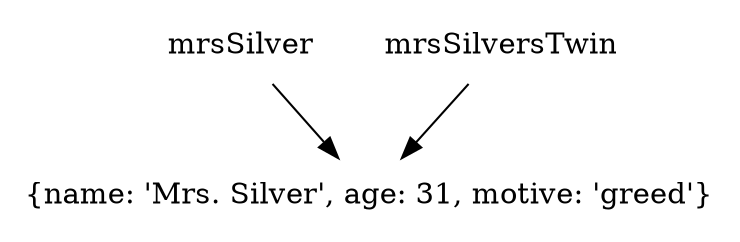 digraph {
	1 [label="{name: 'Mrs. Silver', age: 31, motive: 'greed'}" shape="none"];
	mrsSilver [shape="none"];
	mrsSilversTwin [shape="none"];
	mrsSilver -> 1;
	mrsSilversTwin -> 1;
}